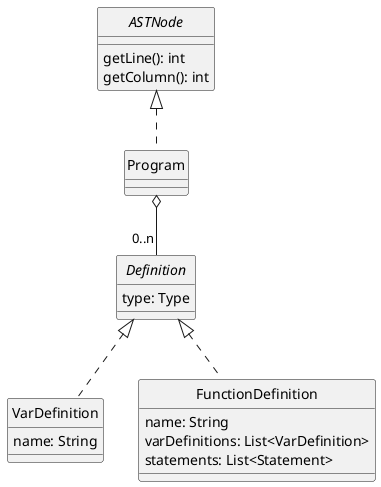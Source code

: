 @startuml Program
skinparam style strictuml
skinparam monochrome true


interface ASTNode {
    getLine(): int
    getColumn(): int
}

/'Un programa está compuesto por una secuencia de definiciones de
variables y definiciones de funciones.
'/

ASTNode <|.. Program

class Program

interface Definition {
    type: Type
}

Program o-- "0..n" Definition

'La definición de una variable es un identificador seguido de :: y su respectivo tipo
class VarDefinition {
    name: String
}

'TODO pendiente de terminar
/' Una función se define usando:
    la palabra def,
    el identificador de la función,
    seguido de una lista de parámetros  comprendidos por ( y ) y separados por ,,
    después de los parámetros, y separado por ::, se debe especificar el tipo de  retorno.
'/
class FunctionDefinition {
    name: String
    varDefinitions: List<VarDefinition>
    statements: List<Statement>
}

Definition <|.. VarDefinition
Definition <|.. FunctionDefinition

@enduml
